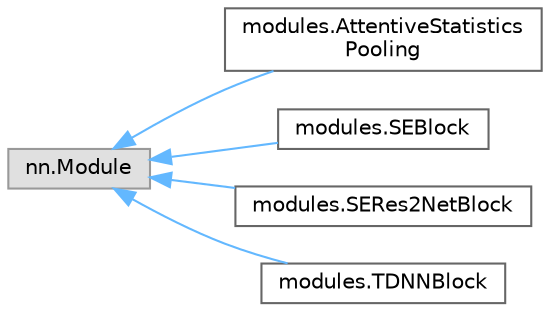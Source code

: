 digraph "Graphical Class Hierarchy"
{
 // LATEX_PDF_SIZE
  bgcolor="transparent";
  edge [fontname=Helvetica,fontsize=10,labelfontname=Helvetica,labelfontsize=10];
  node [fontname=Helvetica,fontsize=10,shape=box,height=0.2,width=0.4];
  rankdir="LR";
  Node0 [id="Node000000",label="nn.Module",height=0.2,width=0.4,color="grey60", fillcolor="#E0E0E0", style="filled",tooltip=" "];
  Node0 -> Node1 [id="edge4_Node000000_Node000001",dir="back",color="steelblue1",style="solid",tooltip=" "];
  Node1 [id="Node000001",label="modules.AttentiveStatistics\lPooling",height=0.2,width=0.4,color="grey40", fillcolor="white", style="filled",URL="$classmodules_1_1_attentive_statistics_pooling.html",tooltip=" "];
  Node0 -> Node2 [id="edge5_Node000000_Node000002",dir="back",color="steelblue1",style="solid",tooltip=" "];
  Node2 [id="Node000002",label="modules.SEBlock",height=0.2,width=0.4,color="grey40", fillcolor="white", style="filled",URL="$classmodules_1_1_s_e_block.html",tooltip=" "];
  Node0 -> Node3 [id="edge6_Node000000_Node000003",dir="back",color="steelblue1",style="solid",tooltip=" "];
  Node3 [id="Node000003",label="modules.SERes2NetBlock",height=0.2,width=0.4,color="grey40", fillcolor="white", style="filled",URL="$classmodules_1_1_s_e_res2_net_block.html",tooltip=" "];
  Node0 -> Node4 [id="edge7_Node000000_Node000004",dir="back",color="steelblue1",style="solid",tooltip=" "];
  Node4 [id="Node000004",label="modules.TDNNBlock",height=0.2,width=0.4,color="grey40", fillcolor="white", style="filled",URL="$classmodules_1_1_t_d_n_n_block.html",tooltip=" "];
}
